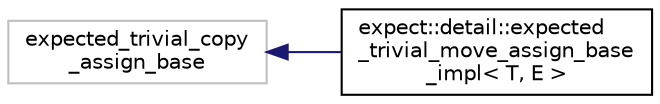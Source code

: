 digraph "Graphical Class Hierarchy"
{
  edge [fontname="Helvetica",fontsize="10",labelfontname="Helvetica",labelfontsize="10"];
  node [fontname="Helvetica",fontsize="10",shape=record];
  rankdir="LR";
  Node21 [label="expected_trivial_copy\l_assign_base",height=0.2,width=0.4,color="grey75", fillcolor="white", style="filled"];
  Node21 -> Node0 [dir="back",color="midnightblue",fontsize="10",style="solid",fontname="Helvetica"];
  Node0 [label="expect::detail::expected\l_trivial_move_assign_base\l_impl\< T, E \>",height=0.2,width=0.4,color="black", fillcolor="white", style="filled",URL="$d4/d34/structexpect_1_1detail_1_1expected__trivial__move__assign__base__impl.html"];
}
